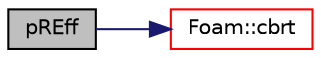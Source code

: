 digraph "pREff"
{
  bgcolor="transparent";
  edge [fontname="Helvetica",fontsize="10",labelfontname="Helvetica",labelfontsize="10"];
  node [fontname="Helvetica",fontsize="10",shape=record];
  rankdir="LR";
  Node328 [label="pREff",height=0.2,width=0.4,color="black", fillcolor="grey75", style="filled", fontcolor="black"];
  Node328 -> Node329 [color="midnightblue",fontsize="10",style="solid",fontname="Helvetica"];
  Node329 [label="Foam::cbrt",height=0.2,width=0.4,color="red",URL="$a21851.html#aca0b7feea326c0e1e9e04078a319d019"];
}
